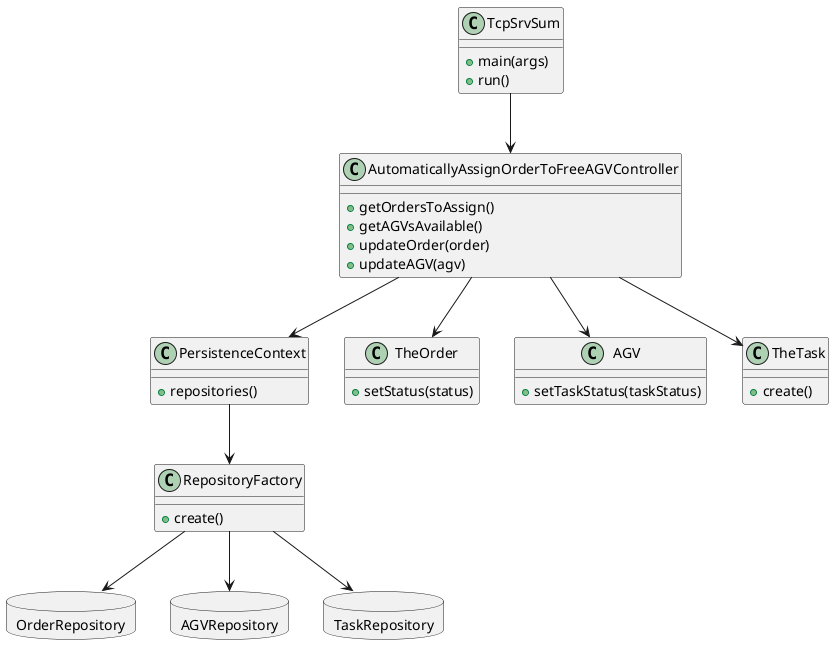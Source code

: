 @startuml

class TcpSrvSum{
+main(args)
+run()
}

class AutomaticallyAssignOrderToFreeAGVController{
+getOrdersToAssign()
+getAGVsAvailable()
+updateOrder(order)
+updateAGV(agv)
}

class PersistenceContext{
+repositories()
}

class RepositoryFactory{
+create()
}

database OrderRepository{
}

database AGVRepository{
}

database TaskRepository{
}

class TheOrder{
+setStatus(status)
}

class AGV{
+setTaskStatus(taskStatus)
}

class TheTask{
+create()
}

TcpSrvSum --> AutomaticallyAssignOrderToFreeAGVController

AutomaticallyAssignOrderToFreeAGVController --> PersistenceContext

PersistenceContext --> RepositoryFactory

RepositoryFactory --> OrderRepository
RepositoryFactory --> AGVRepository
RepositoryFactory --> TaskRepository

AutomaticallyAssignOrderToFreeAGVController --> TheOrder
AutomaticallyAssignOrderToFreeAGVController --> AGV
AutomaticallyAssignOrderToFreeAGVController --> TheTask

@enduml